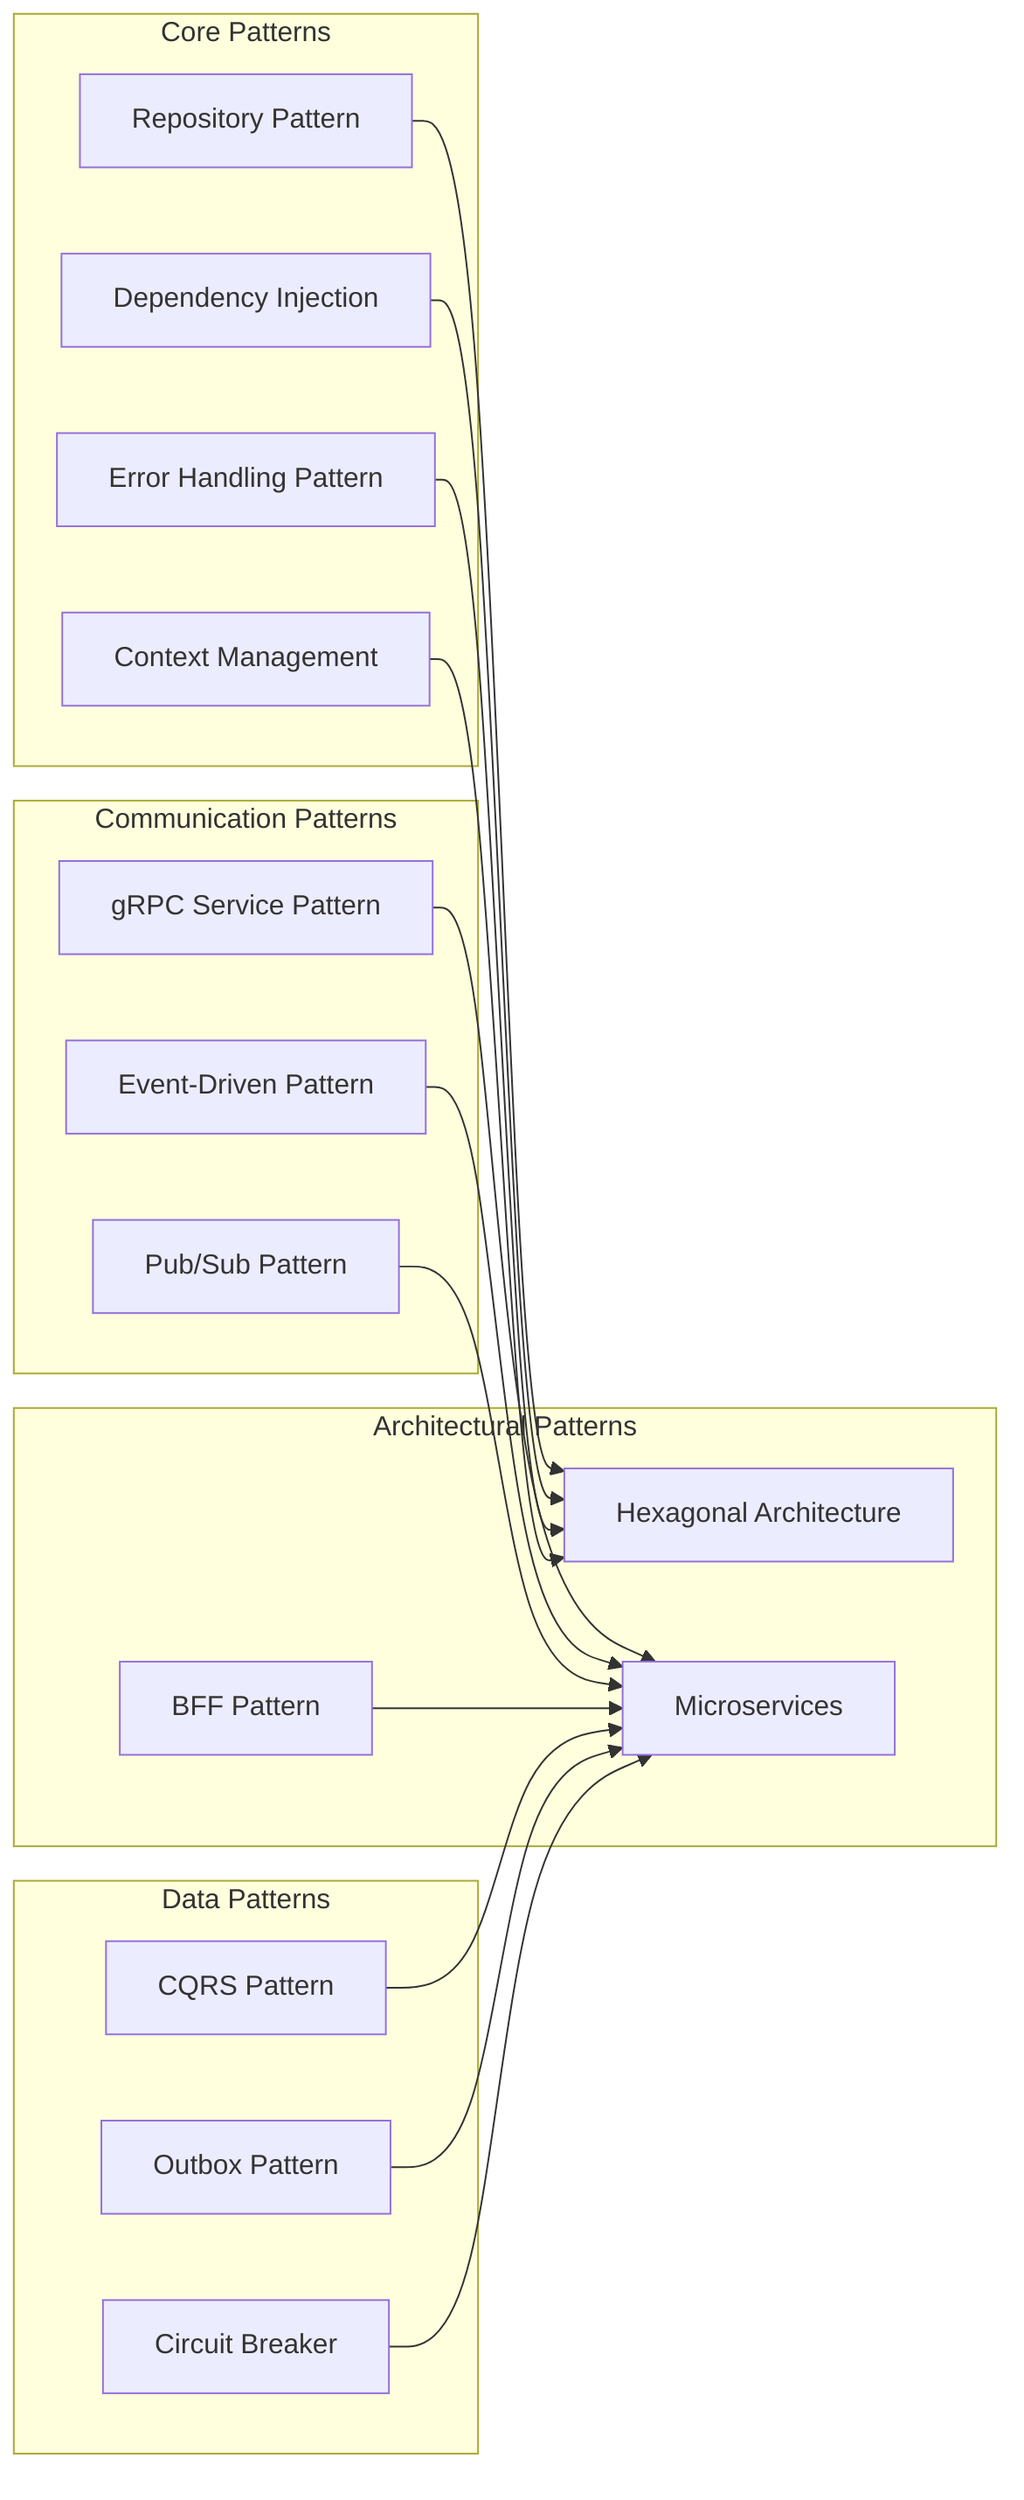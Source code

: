 graph LR
    subgraph "Core Patterns"
        A[Repository Pattern]
        B[Dependency Injection]
        C[Error Handling Pattern]
        D[Context Management]
    end
    
    subgraph "Communication Patterns"
        E[gRPC Service Pattern]
        F[Event-Driven Pattern]
        G[Pub/Sub Pattern]
    end
    
    subgraph "Data Patterns"
        H[CQRS Pattern]
        I[Outbox Pattern]
        J[Circuit Breaker]
    end
    
    subgraph "Architectural Patterns"
        K[Hexagonal Architecture]
        L[Microservices]
        M[BFF Pattern]
    end
    
    A --> K
    B --> K
    C --> K
    D --> K
    E --> L
    F --> L
    G --> L
    H --> L
    I --> L
    J --> L
    M --> L